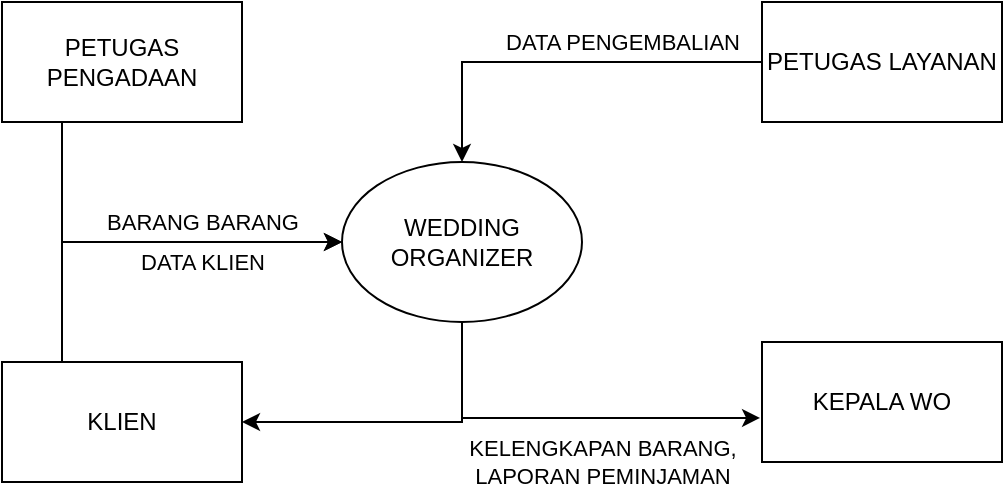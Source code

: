 <mxfile version="21.2.4" type="github">
  <diagram name="Page-1" id="5llu_Hd2iu3M0sM_2Qjk">
    <mxGraphModel dx="880" dy="509" grid="1" gridSize="10" guides="1" tooltips="1" connect="1" arrows="1" fold="1" page="1" pageScale="1" pageWidth="827" pageHeight="1169" math="0" shadow="0">
      <root>
        <mxCell id="0" />
        <mxCell id="1" parent="0" />
        <mxCell id="sCLEM9Lt1y3l28-IKvOX-6" value="DATA PENGEMBALIAN" style="edgeStyle=orthogonalEdgeStyle;rounded=0;orthogonalLoop=1;jettySize=auto;html=1;entryX=0.5;entryY=0;entryDx=0;entryDy=0;" edge="1" parent="1" source="sCLEM9Lt1y3l28-IKvOX-1" target="sCLEM9Lt1y3l28-IKvOX-5">
          <mxGeometry x="-0.3" y="-10" relative="1" as="geometry">
            <mxPoint as="offset" />
          </mxGeometry>
        </mxCell>
        <mxCell id="sCLEM9Lt1y3l28-IKvOX-1" value="PETUGAS LAYANAN" style="rounded=0;whiteSpace=wrap;html=1;" vertex="1" parent="1">
          <mxGeometry x="480" y="50" width="120" height="60" as="geometry" />
        </mxCell>
        <mxCell id="sCLEM9Lt1y3l28-IKvOX-2" value="&lt;div&gt;KEPALA WO&lt;/div&gt;" style="rounded=0;whiteSpace=wrap;html=1;" vertex="1" parent="1">
          <mxGeometry x="480" y="220" width="120" height="60" as="geometry" />
        </mxCell>
        <mxCell id="sCLEM9Lt1y3l28-IKvOX-11" value="BARANG BARANG" style="edgeStyle=orthogonalEdgeStyle;rounded=0;orthogonalLoop=1;jettySize=auto;html=1;exitX=0.25;exitY=1;exitDx=0;exitDy=0;entryX=0;entryY=0.5;entryDx=0;entryDy=0;" edge="1" parent="1" source="sCLEM9Lt1y3l28-IKvOX-3" target="sCLEM9Lt1y3l28-IKvOX-5">
          <mxGeometry x="0.3" y="10" relative="1" as="geometry">
            <mxPoint as="offset" />
          </mxGeometry>
        </mxCell>
        <mxCell id="sCLEM9Lt1y3l28-IKvOX-3" value="&lt;div&gt;PETUGAS PENGADAAN&lt;/div&gt;" style="rounded=0;whiteSpace=wrap;html=1;" vertex="1" parent="1">
          <mxGeometry x="100" y="50" width="120" height="60" as="geometry" />
        </mxCell>
        <mxCell id="sCLEM9Lt1y3l28-IKvOX-12" value="DATA KLIEN" style="edgeStyle=orthogonalEdgeStyle;rounded=0;orthogonalLoop=1;jettySize=auto;html=1;exitX=0.25;exitY=0;exitDx=0;exitDy=0;entryX=0;entryY=0.5;entryDx=0;entryDy=0;" edge="1" parent="1" source="sCLEM9Lt1y3l28-IKvOX-4" target="sCLEM9Lt1y3l28-IKvOX-5">
          <mxGeometry x="0.3" y="-10" relative="1" as="geometry">
            <mxPoint as="offset" />
          </mxGeometry>
        </mxCell>
        <mxCell id="sCLEM9Lt1y3l28-IKvOX-4" value="KLIEN" style="rounded=0;whiteSpace=wrap;html=1;" vertex="1" parent="1">
          <mxGeometry x="100" y="230" width="120" height="60" as="geometry" />
        </mxCell>
        <mxCell id="sCLEM9Lt1y3l28-IKvOX-13" style="edgeStyle=orthogonalEdgeStyle;rounded=0;orthogonalLoop=1;jettySize=auto;html=1;exitX=0.5;exitY=1;exitDx=0;exitDy=0;entryX=1;entryY=0.5;entryDx=0;entryDy=0;" edge="1" parent="1" source="sCLEM9Lt1y3l28-IKvOX-5" target="sCLEM9Lt1y3l28-IKvOX-4">
          <mxGeometry relative="1" as="geometry" />
        </mxCell>
        <mxCell id="sCLEM9Lt1y3l28-IKvOX-14" value="&lt;div&gt;KELENGKAPAN BARANG,&lt;/div&gt;&lt;div&gt;LAPORAN PEMINJAMAN&lt;br&gt;&lt;/div&gt;" style="edgeStyle=orthogonalEdgeStyle;rounded=0;orthogonalLoop=1;jettySize=auto;html=1;exitX=0.5;exitY=1;exitDx=0;exitDy=0;entryX=-0.008;entryY=0.633;entryDx=0;entryDy=0;entryPerimeter=0;" edge="1" parent="1" source="sCLEM9Lt1y3l28-IKvOX-5" target="sCLEM9Lt1y3l28-IKvOX-2">
          <mxGeometry x="0.198" y="-22" relative="1" as="geometry">
            <mxPoint as="offset" />
          </mxGeometry>
        </mxCell>
        <mxCell id="sCLEM9Lt1y3l28-IKvOX-5" value="&lt;div&gt;WEDDING&lt;/div&gt;&lt;div&gt;ORGANIZER&lt;br&gt;&lt;/div&gt;" style="ellipse;whiteSpace=wrap;html=1;" vertex="1" parent="1">
          <mxGeometry x="270" y="130" width="120" height="80" as="geometry" />
        </mxCell>
      </root>
    </mxGraphModel>
  </diagram>
</mxfile>
